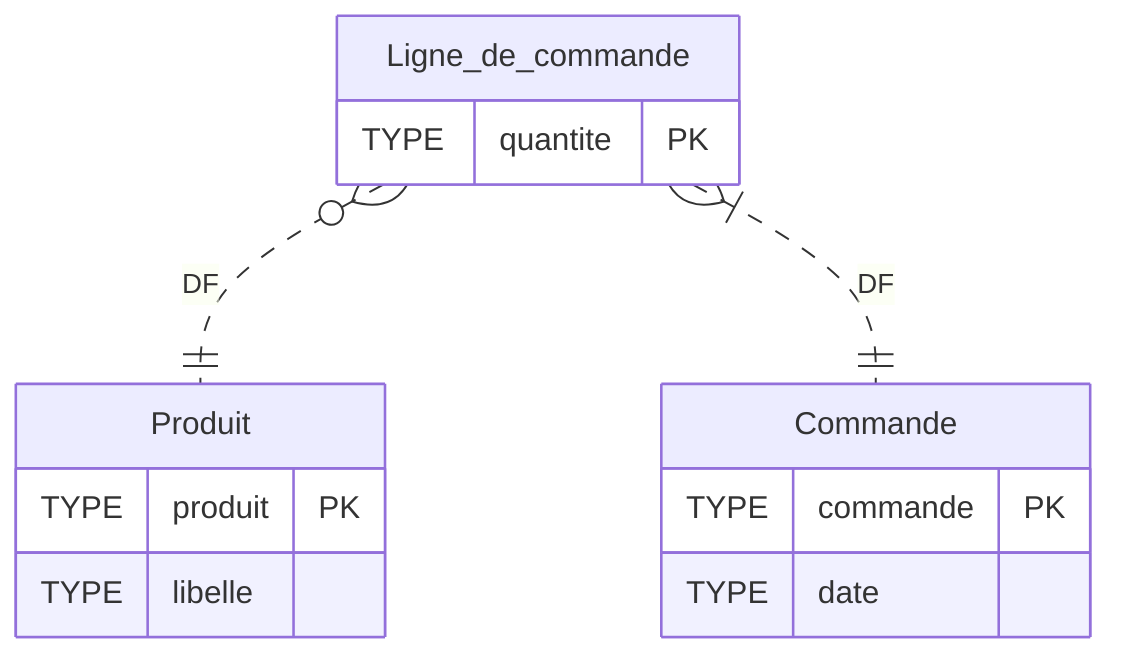 erDiagram
  %% Generated by Mocodo 4.0.2
  Produit {
    TYPE produit PK
    TYPE libelle
  }
  Ligne_de_commande {
    TYPE quantite PK
  }
  Commande {
    TYPE commande PK
    TYPE date
  }
  Ligne_de_commande }o..|| Produit: DF
  Ligne_de_commande }|..|| Commande: DF